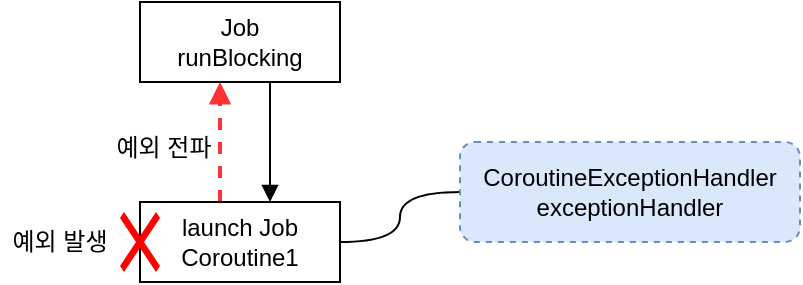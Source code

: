 <mxfile version="26.1.1">
  <diagram name="Page-1" id="nWe7ALNJrExlLOFoGgGs">
    <mxGraphModel dx="1114" dy="878" grid="1" gridSize="10" guides="1" tooltips="1" connect="1" arrows="1" fold="1" page="1" pageScale="1" pageWidth="827" pageHeight="1169" math="0" shadow="0">
      <root>
        <mxCell id="0" />
        <mxCell id="1" parent="0" />
        <mxCell id="iwtQHkoonoeYFniZDccJ-1" style="edgeStyle=orthogonalEdgeStyle;rounded=0;orthogonalLoop=1;jettySize=auto;html=1;entryX=0.5;entryY=0;entryDx=0;entryDy=0;endArrow=block;endFill=1;" edge="1" parent="1">
          <mxGeometry relative="1" as="geometry">
            <mxPoint x="345" y="160" as="sourcePoint" />
            <mxPoint x="345" y="220" as="targetPoint" />
          </mxGeometry>
        </mxCell>
        <mxCell id="iwtQHkoonoeYFniZDccJ-2" value="Job&lt;div&gt;runBlocking&lt;/div&gt;" style="rounded=0;whiteSpace=wrap;html=1;" vertex="1" parent="1">
          <mxGeometry x="280" y="120" width="100" height="40" as="geometry" />
        </mxCell>
        <mxCell id="iwtQHkoonoeYFniZDccJ-6" style="edgeStyle=orthogonalEdgeStyle;rounded=0;orthogonalLoop=1;jettySize=auto;html=1;entryX=0;entryY=0.5;entryDx=0;entryDy=0;curved=1;endArrow=none;startFill=0;" edge="1" parent="1" source="iwtQHkoonoeYFniZDccJ-7" target="iwtQHkoonoeYFniZDccJ-12">
          <mxGeometry relative="1" as="geometry" />
        </mxCell>
        <mxCell id="iwtQHkoonoeYFniZDccJ-15" style="edgeStyle=orthogonalEdgeStyle;rounded=0;orthogonalLoop=1;jettySize=auto;html=1;endArrow=block;endFill=1;dashed=1;strokeColor=#FF3333;strokeWidth=2;" edge="1" parent="1">
          <mxGeometry relative="1" as="geometry">
            <mxPoint x="320" y="220" as="sourcePoint" />
            <mxPoint x="320" y="160" as="targetPoint" />
          </mxGeometry>
        </mxCell>
        <mxCell id="iwtQHkoonoeYFniZDccJ-7" value="launch Job&lt;div&gt;Coroutine1&lt;/div&gt;" style="rounded=0;whiteSpace=wrap;html=1;" vertex="1" parent="1">
          <mxGeometry x="280" y="220" width="100" height="40" as="geometry" />
        </mxCell>
        <mxCell id="iwtQHkoonoeYFniZDccJ-12" value="CoroutineExceptionHandler&lt;div&gt;exceptionHandler&lt;/div&gt;" style="rounded=1;whiteSpace=wrap;html=1;dashed=1;fillColor=#dae8fc;strokeColor=#6c8ebf;" vertex="1" parent="1">
          <mxGeometry x="440" y="190" width="170" height="50" as="geometry" />
        </mxCell>
        <mxCell id="iwtQHkoonoeYFniZDccJ-16" value="예외 전파" style="text;html=1;align=center;verticalAlign=middle;whiteSpace=wrap;rounded=0;" vertex="1" parent="1">
          <mxGeometry x="262" y="178" width="60" height="30" as="geometry" />
        </mxCell>
        <mxCell id="iwtQHkoonoeYFniZDccJ-17" value="예외 발생" style="text;html=1;align=center;verticalAlign=middle;whiteSpace=wrap;rounded=0;" vertex="1" parent="1">
          <mxGeometry x="210" y="225" width="60" height="30" as="geometry" />
        </mxCell>
        <mxCell id="iwtQHkoonoeYFniZDccJ-18" value="" style="shape=mxgraph.mockup.markup.redX;fillColor=#ff0000;html=1;shadow=0;whiteSpace=wrap;strokeColor=none;" vertex="1" parent="1">
          <mxGeometry x="270" y="225" width="20" height="30" as="geometry" />
        </mxCell>
      </root>
    </mxGraphModel>
  </diagram>
</mxfile>
